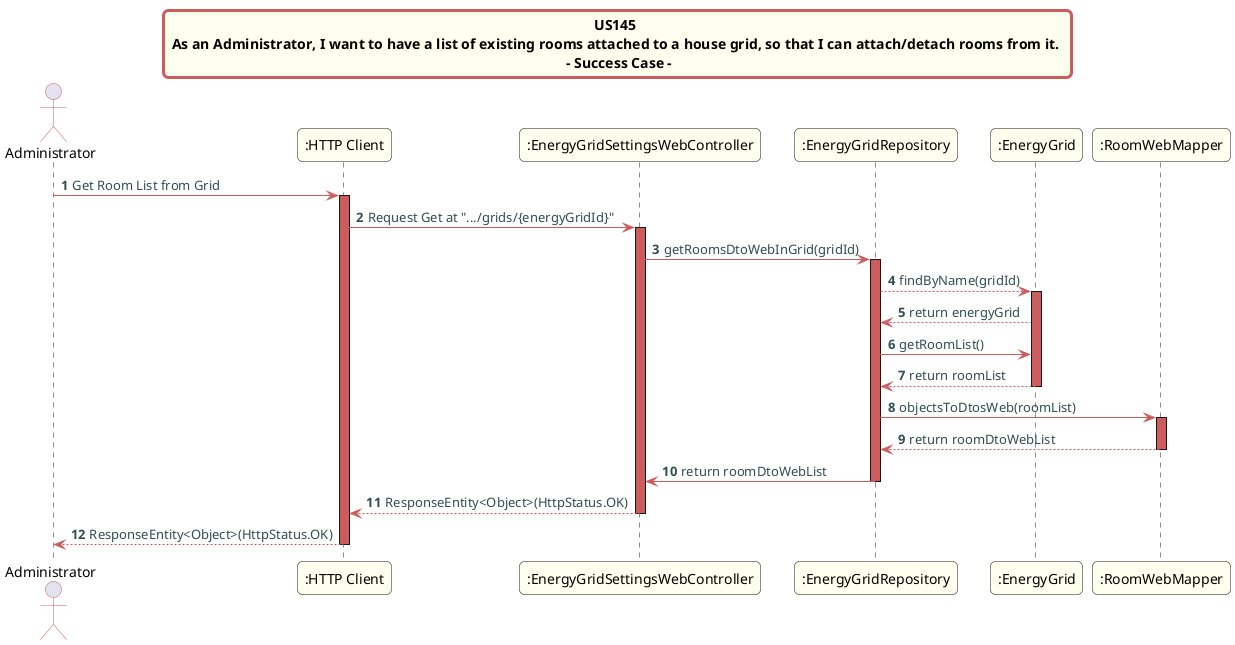 @startuml
skinparam titleBorderRoundCorner 10
skinparam titleBorderThickness 3
skinparam titleBorderColor indianred
skinparam titleBackgroundColor ivory
skinparam FontName quicksand

skinparam actor {
 	BorderColor indianred
 	}

 skinparam sequence {
 	LifeLineBackgroundColor indianred
 	ParticipantBackgroundColor ivory
 }

 skinparam roundcorner 10

 skinparam component {
   arrowThickness 1
   ArrowFontName Verdana
   ArrowColor indianred
   ArrowFontColor darkslategrey
 }
title US145 \n As an Administrator, I want to have a list of existing rooms attached to a house grid, so that I can attach/detach rooms from it.  \n - Success Case -
autonumber
actor "Administrator"
"Administrator" -> ":HTTP Client":  Get Room List from Grid
activate ":HTTP Client"
":HTTP Client" -> ":EnergyGridSettingsWebController":  Request Get at ".../grids/{energyGridId}"
activate ":EnergyGridSettingsWebController"
":EnergyGridSettingsWebController" -> ":EnergyGridRepository": getRoomsDtoWebInGrid(gridId)
activate ":EnergyGridRepository"
":EnergyGridRepository" --> ":EnergyGrid": findByName(gridId)
activate ":EnergyGrid"
":EnergyGrid" --> ":EnergyGridRepository": return energyGrid
":EnergyGridRepository" -> ":EnergyGrid": getRoomList()
":EnergyGrid" --> ":EnergyGridRepository" : return roomList
deactivate ":EnergyGrid"
":EnergyGridRepository" -> ":RoomWebMapper": objectsToDtosWeb(roomList)
activate ":RoomWebMapper"
":RoomWebMapper" --> ":EnergyGridRepository" : return roomDtoWebList
deactivate ":RoomWebMapper"
":EnergyGridRepository" -> ":EnergyGridSettingsWebController" : return roomDtoWebList
deactivate ":EnergyGridRepository"
":EnergyGridSettingsWebController" --> ":HTTP Client": ResponseEntity<Object>(HttpStatus.OK)
deactivate ":EnergyGridSettingsWebController"
":HTTP Client" --> "Administrator": ResponseEntity<Object>(HttpStatus.OK)
deactivate ":HTTP Client"
@enduml